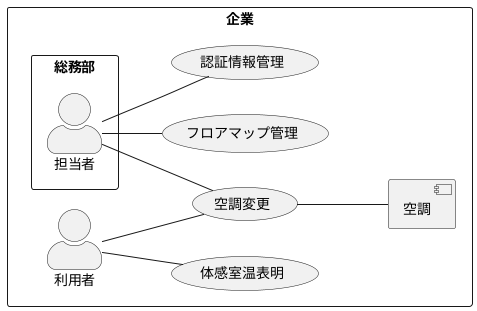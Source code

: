 @startuml
left to right direction
skinparam actorStyle awesome

rectangle 企業 {
  actor 利用者
  usecase  体感室温表明

  rectangle 総務部 {
    actor 担当者
  }
  usecase フロアマップ管理
  usecase 認証情報管理

  component 空調
  usecase 空調変更
}

利用者 -- 体感室温表明
担当者 -- フロアマップ管理
担当者 -- 認証情報管理

担当者 -- 空調変更
利用者 -- 空調変更
空調変更 -- 空調

@enduml